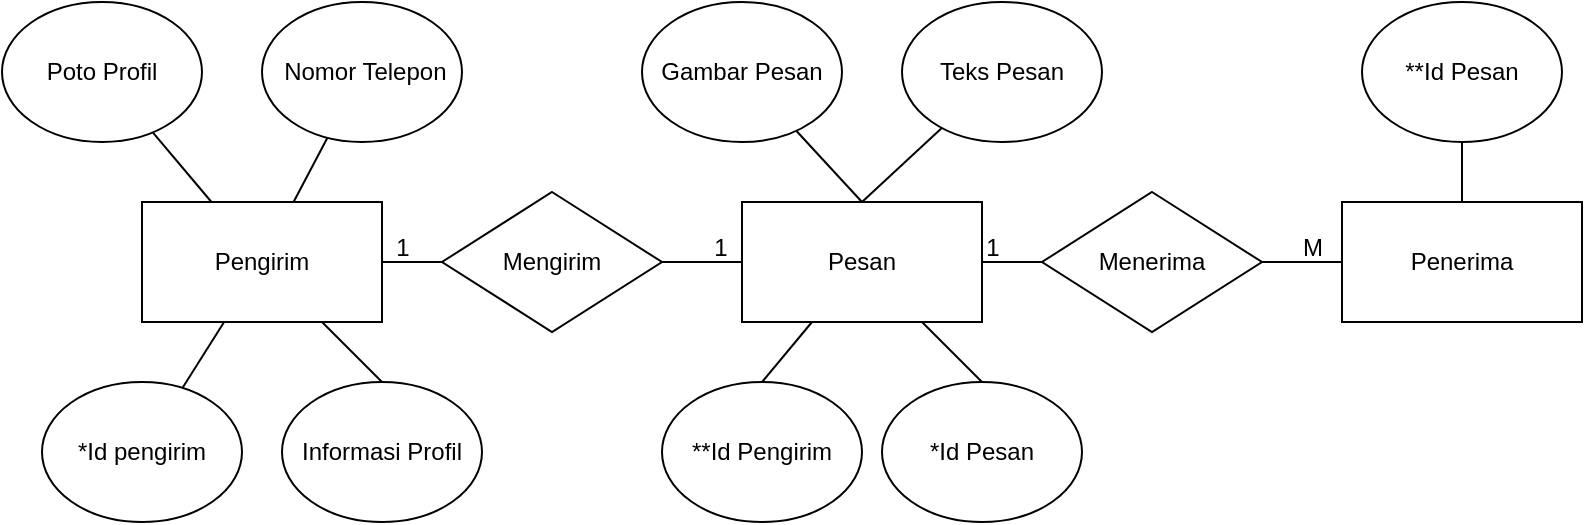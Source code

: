 <mxfile version="22.0.4" type="device">
  <diagram name="Halaman-1" id="mj-QTtvLq6fx-pV_2mvY">
    <mxGraphModel dx="1434" dy="721" grid="1" gridSize="10" guides="1" tooltips="1" connect="1" arrows="1" fold="1" page="1" pageScale="1" pageWidth="827" pageHeight="1169" math="0" shadow="0">
      <root>
        <mxCell id="0" />
        <mxCell id="1" parent="0" />
        <mxCell id="dUOWOXTwYiUu_js7CAqy-15" value="" style="edgeStyle=orthogonalEdgeStyle;rounded=0;orthogonalLoop=1;jettySize=auto;html=1;endArrow=none;endFill=0;" edge="1" parent="1" source="dUOWOXTwYiUu_js7CAqy-1" target="dUOWOXTwYiUu_js7CAqy-13">
          <mxGeometry relative="1" as="geometry" />
        </mxCell>
        <mxCell id="dUOWOXTwYiUu_js7CAqy-22" style="rounded=0;orthogonalLoop=1;jettySize=auto;html=1;entryX=0.5;entryY=0;entryDx=0;entryDy=0;endArrow=none;endFill=0;" edge="1" parent="1" source="dUOWOXTwYiUu_js7CAqy-1" target="dUOWOXTwYiUu_js7CAqy-19">
          <mxGeometry relative="1" as="geometry" />
        </mxCell>
        <mxCell id="dUOWOXTwYiUu_js7CAqy-32" style="rounded=0;orthogonalLoop=1;jettySize=auto;html=1;entryX=0.5;entryY=0;entryDx=0;entryDy=0;endArrow=none;endFill=0;" edge="1" parent="1" source="dUOWOXTwYiUu_js7CAqy-1" target="dUOWOXTwYiUu_js7CAqy-31">
          <mxGeometry relative="1" as="geometry" />
        </mxCell>
        <mxCell id="dUOWOXTwYiUu_js7CAqy-1" value="Pesan" style="rounded=0;whiteSpace=wrap;html=1;" vertex="1" parent="1">
          <mxGeometry x="440" y="220" width="120" height="60" as="geometry" />
        </mxCell>
        <mxCell id="dUOWOXTwYiUu_js7CAqy-6" style="rounded=0;orthogonalLoop=1;jettySize=auto;html=1;endArrow=none;endFill=0;" edge="1" parent="1" source="dUOWOXTwYiUu_js7CAqy-2" target="dUOWOXTwYiUu_js7CAqy-3">
          <mxGeometry relative="1" as="geometry" />
        </mxCell>
        <mxCell id="dUOWOXTwYiUu_js7CAqy-7" style="rounded=0;orthogonalLoop=1;jettySize=auto;html=1;endArrow=none;endFill=0;" edge="1" parent="1" source="dUOWOXTwYiUu_js7CAqy-2" target="dUOWOXTwYiUu_js7CAqy-4">
          <mxGeometry relative="1" as="geometry" />
        </mxCell>
        <mxCell id="dUOWOXTwYiUu_js7CAqy-10" style="edgeStyle=orthogonalEdgeStyle;rounded=0;orthogonalLoop=1;jettySize=auto;html=1;entryX=0;entryY=0.5;entryDx=0;entryDy=0;endArrow=none;endFill=0;" edge="1" parent="1" source="dUOWOXTwYiUu_js7CAqy-2" target="dUOWOXTwYiUu_js7CAqy-9">
          <mxGeometry relative="1" as="geometry" />
        </mxCell>
        <mxCell id="dUOWOXTwYiUu_js7CAqy-14" style="rounded=0;orthogonalLoop=1;jettySize=auto;html=1;entryX=0.5;entryY=0;entryDx=0;entryDy=0;endArrow=none;endFill=0;" edge="1" parent="1" source="dUOWOXTwYiUu_js7CAqy-2" target="dUOWOXTwYiUu_js7CAqy-5">
          <mxGeometry relative="1" as="geometry" />
        </mxCell>
        <mxCell id="dUOWOXTwYiUu_js7CAqy-30" style="rounded=0;orthogonalLoop=1;jettySize=auto;html=1;endArrow=none;endFill=0;" edge="1" parent="1" source="dUOWOXTwYiUu_js7CAqy-2" target="dUOWOXTwYiUu_js7CAqy-29">
          <mxGeometry relative="1" as="geometry" />
        </mxCell>
        <mxCell id="dUOWOXTwYiUu_js7CAqy-2" value="Pengirim" style="rounded=0;whiteSpace=wrap;html=1;" vertex="1" parent="1">
          <mxGeometry x="140" y="220" width="120" height="60" as="geometry" />
        </mxCell>
        <mxCell id="dUOWOXTwYiUu_js7CAqy-3" value="Poto Profil" style="ellipse;whiteSpace=wrap;html=1;" vertex="1" parent="1">
          <mxGeometry x="70" y="120" width="100" height="70" as="geometry" />
        </mxCell>
        <mxCell id="dUOWOXTwYiUu_js7CAqy-4" value="&amp;nbsp;Nomor Telepon" style="ellipse;whiteSpace=wrap;html=1;" vertex="1" parent="1">
          <mxGeometry x="200" y="120" width="100" height="70" as="geometry" />
        </mxCell>
        <mxCell id="dUOWOXTwYiUu_js7CAqy-5" value="Informasi Profil" style="ellipse;whiteSpace=wrap;html=1;" vertex="1" parent="1">
          <mxGeometry x="210" y="310" width="100" height="70" as="geometry" />
        </mxCell>
        <mxCell id="dUOWOXTwYiUu_js7CAqy-11" style="edgeStyle=orthogonalEdgeStyle;rounded=0;orthogonalLoop=1;jettySize=auto;html=1;entryX=0;entryY=0.5;entryDx=0;entryDy=0;endArrow=none;endFill=0;" edge="1" parent="1" source="dUOWOXTwYiUu_js7CAqy-9" target="dUOWOXTwYiUu_js7CAqy-1">
          <mxGeometry relative="1" as="geometry" />
        </mxCell>
        <mxCell id="dUOWOXTwYiUu_js7CAqy-9" value="Mengirim" style="rhombus;whiteSpace=wrap;html=1;" vertex="1" parent="1">
          <mxGeometry x="290" y="215" width="110" height="70" as="geometry" />
        </mxCell>
        <mxCell id="dUOWOXTwYiUu_js7CAqy-12" value="Penerima" style="rounded=0;whiteSpace=wrap;html=1;" vertex="1" parent="1">
          <mxGeometry x="740" y="220" width="120" height="60" as="geometry" />
        </mxCell>
        <mxCell id="dUOWOXTwYiUu_js7CAqy-16" value="" style="edgeStyle=orthogonalEdgeStyle;rounded=0;orthogonalLoop=1;jettySize=auto;html=1;endArrow=none;endFill=0;" edge="1" parent="1" source="dUOWOXTwYiUu_js7CAqy-13" target="dUOWOXTwYiUu_js7CAqy-12">
          <mxGeometry relative="1" as="geometry" />
        </mxCell>
        <mxCell id="dUOWOXTwYiUu_js7CAqy-13" value="Menerima" style="rhombus;whiteSpace=wrap;html=1;" vertex="1" parent="1">
          <mxGeometry x="590" y="215" width="110" height="70" as="geometry" />
        </mxCell>
        <mxCell id="dUOWOXTwYiUu_js7CAqy-21" style="rounded=0;orthogonalLoop=1;jettySize=auto;html=1;entryX=0.5;entryY=0;entryDx=0;entryDy=0;endArrow=none;endFill=0;" edge="1" parent="1" source="dUOWOXTwYiUu_js7CAqy-17" target="dUOWOXTwYiUu_js7CAqy-1">
          <mxGeometry relative="1" as="geometry" />
        </mxCell>
        <mxCell id="dUOWOXTwYiUu_js7CAqy-17" value="Teks Pesan" style="ellipse;whiteSpace=wrap;html=1;" vertex="1" parent="1">
          <mxGeometry x="520" y="120" width="100" height="70" as="geometry" />
        </mxCell>
        <mxCell id="dUOWOXTwYiUu_js7CAqy-20" style="rounded=0;orthogonalLoop=1;jettySize=auto;html=1;entryX=0.5;entryY=0;entryDx=0;entryDy=0;endArrow=none;endFill=0;" edge="1" parent="1" source="dUOWOXTwYiUu_js7CAqy-18" target="dUOWOXTwYiUu_js7CAqy-1">
          <mxGeometry relative="1" as="geometry" />
        </mxCell>
        <mxCell id="dUOWOXTwYiUu_js7CAqy-18" value="Gambar Pesan" style="ellipse;whiteSpace=wrap;html=1;" vertex="1" parent="1">
          <mxGeometry x="390" y="120" width="100" height="70" as="geometry" />
        </mxCell>
        <mxCell id="dUOWOXTwYiUu_js7CAqy-19" value="*Id Pesan" style="ellipse;whiteSpace=wrap;html=1;" vertex="1" parent="1">
          <mxGeometry x="510" y="310" width="100" height="70" as="geometry" />
        </mxCell>
        <mxCell id="dUOWOXTwYiUu_js7CAqy-24" style="edgeStyle=orthogonalEdgeStyle;rounded=0;orthogonalLoop=1;jettySize=auto;html=1;entryX=0.5;entryY=0;entryDx=0;entryDy=0;endArrow=none;endFill=0;" edge="1" parent="1" source="dUOWOXTwYiUu_js7CAqy-23" target="dUOWOXTwYiUu_js7CAqy-12">
          <mxGeometry relative="1" as="geometry" />
        </mxCell>
        <mxCell id="dUOWOXTwYiUu_js7CAqy-23" value="**Id Pesan" style="ellipse;whiteSpace=wrap;html=1;" vertex="1" parent="1">
          <mxGeometry x="750" y="120" width="100" height="70" as="geometry" />
        </mxCell>
        <mxCell id="dUOWOXTwYiUu_js7CAqy-25" value="1" style="text;html=1;align=center;verticalAlign=middle;resizable=0;points=[];autosize=1;strokeColor=none;fillColor=none;" vertex="1" parent="1">
          <mxGeometry x="255" y="228" width="30" height="30" as="geometry" />
        </mxCell>
        <mxCell id="dUOWOXTwYiUu_js7CAqy-26" value="1" style="text;html=1;align=center;verticalAlign=middle;resizable=0;points=[];autosize=1;strokeColor=none;fillColor=none;" vertex="1" parent="1">
          <mxGeometry x="414" y="228" width="30" height="30" as="geometry" />
        </mxCell>
        <mxCell id="dUOWOXTwYiUu_js7CAqy-27" value="1" style="text;html=1;align=center;verticalAlign=middle;resizable=0;points=[];autosize=1;strokeColor=none;fillColor=none;" vertex="1" parent="1">
          <mxGeometry x="550" y="228" width="30" height="30" as="geometry" />
        </mxCell>
        <mxCell id="dUOWOXTwYiUu_js7CAqy-28" value="M" style="text;html=1;align=center;verticalAlign=middle;resizable=0;points=[];autosize=1;strokeColor=none;fillColor=none;" vertex="1" parent="1">
          <mxGeometry x="710" y="228" width="30" height="30" as="geometry" />
        </mxCell>
        <mxCell id="dUOWOXTwYiUu_js7CAqy-29" value="*Id pengirim" style="ellipse;whiteSpace=wrap;html=1;" vertex="1" parent="1">
          <mxGeometry x="90" y="310" width="100" height="70" as="geometry" />
        </mxCell>
        <mxCell id="dUOWOXTwYiUu_js7CAqy-31" value="**Id Pengirim" style="ellipse;whiteSpace=wrap;html=1;" vertex="1" parent="1">
          <mxGeometry x="400" y="310" width="100" height="70" as="geometry" />
        </mxCell>
      </root>
    </mxGraphModel>
  </diagram>
</mxfile>
